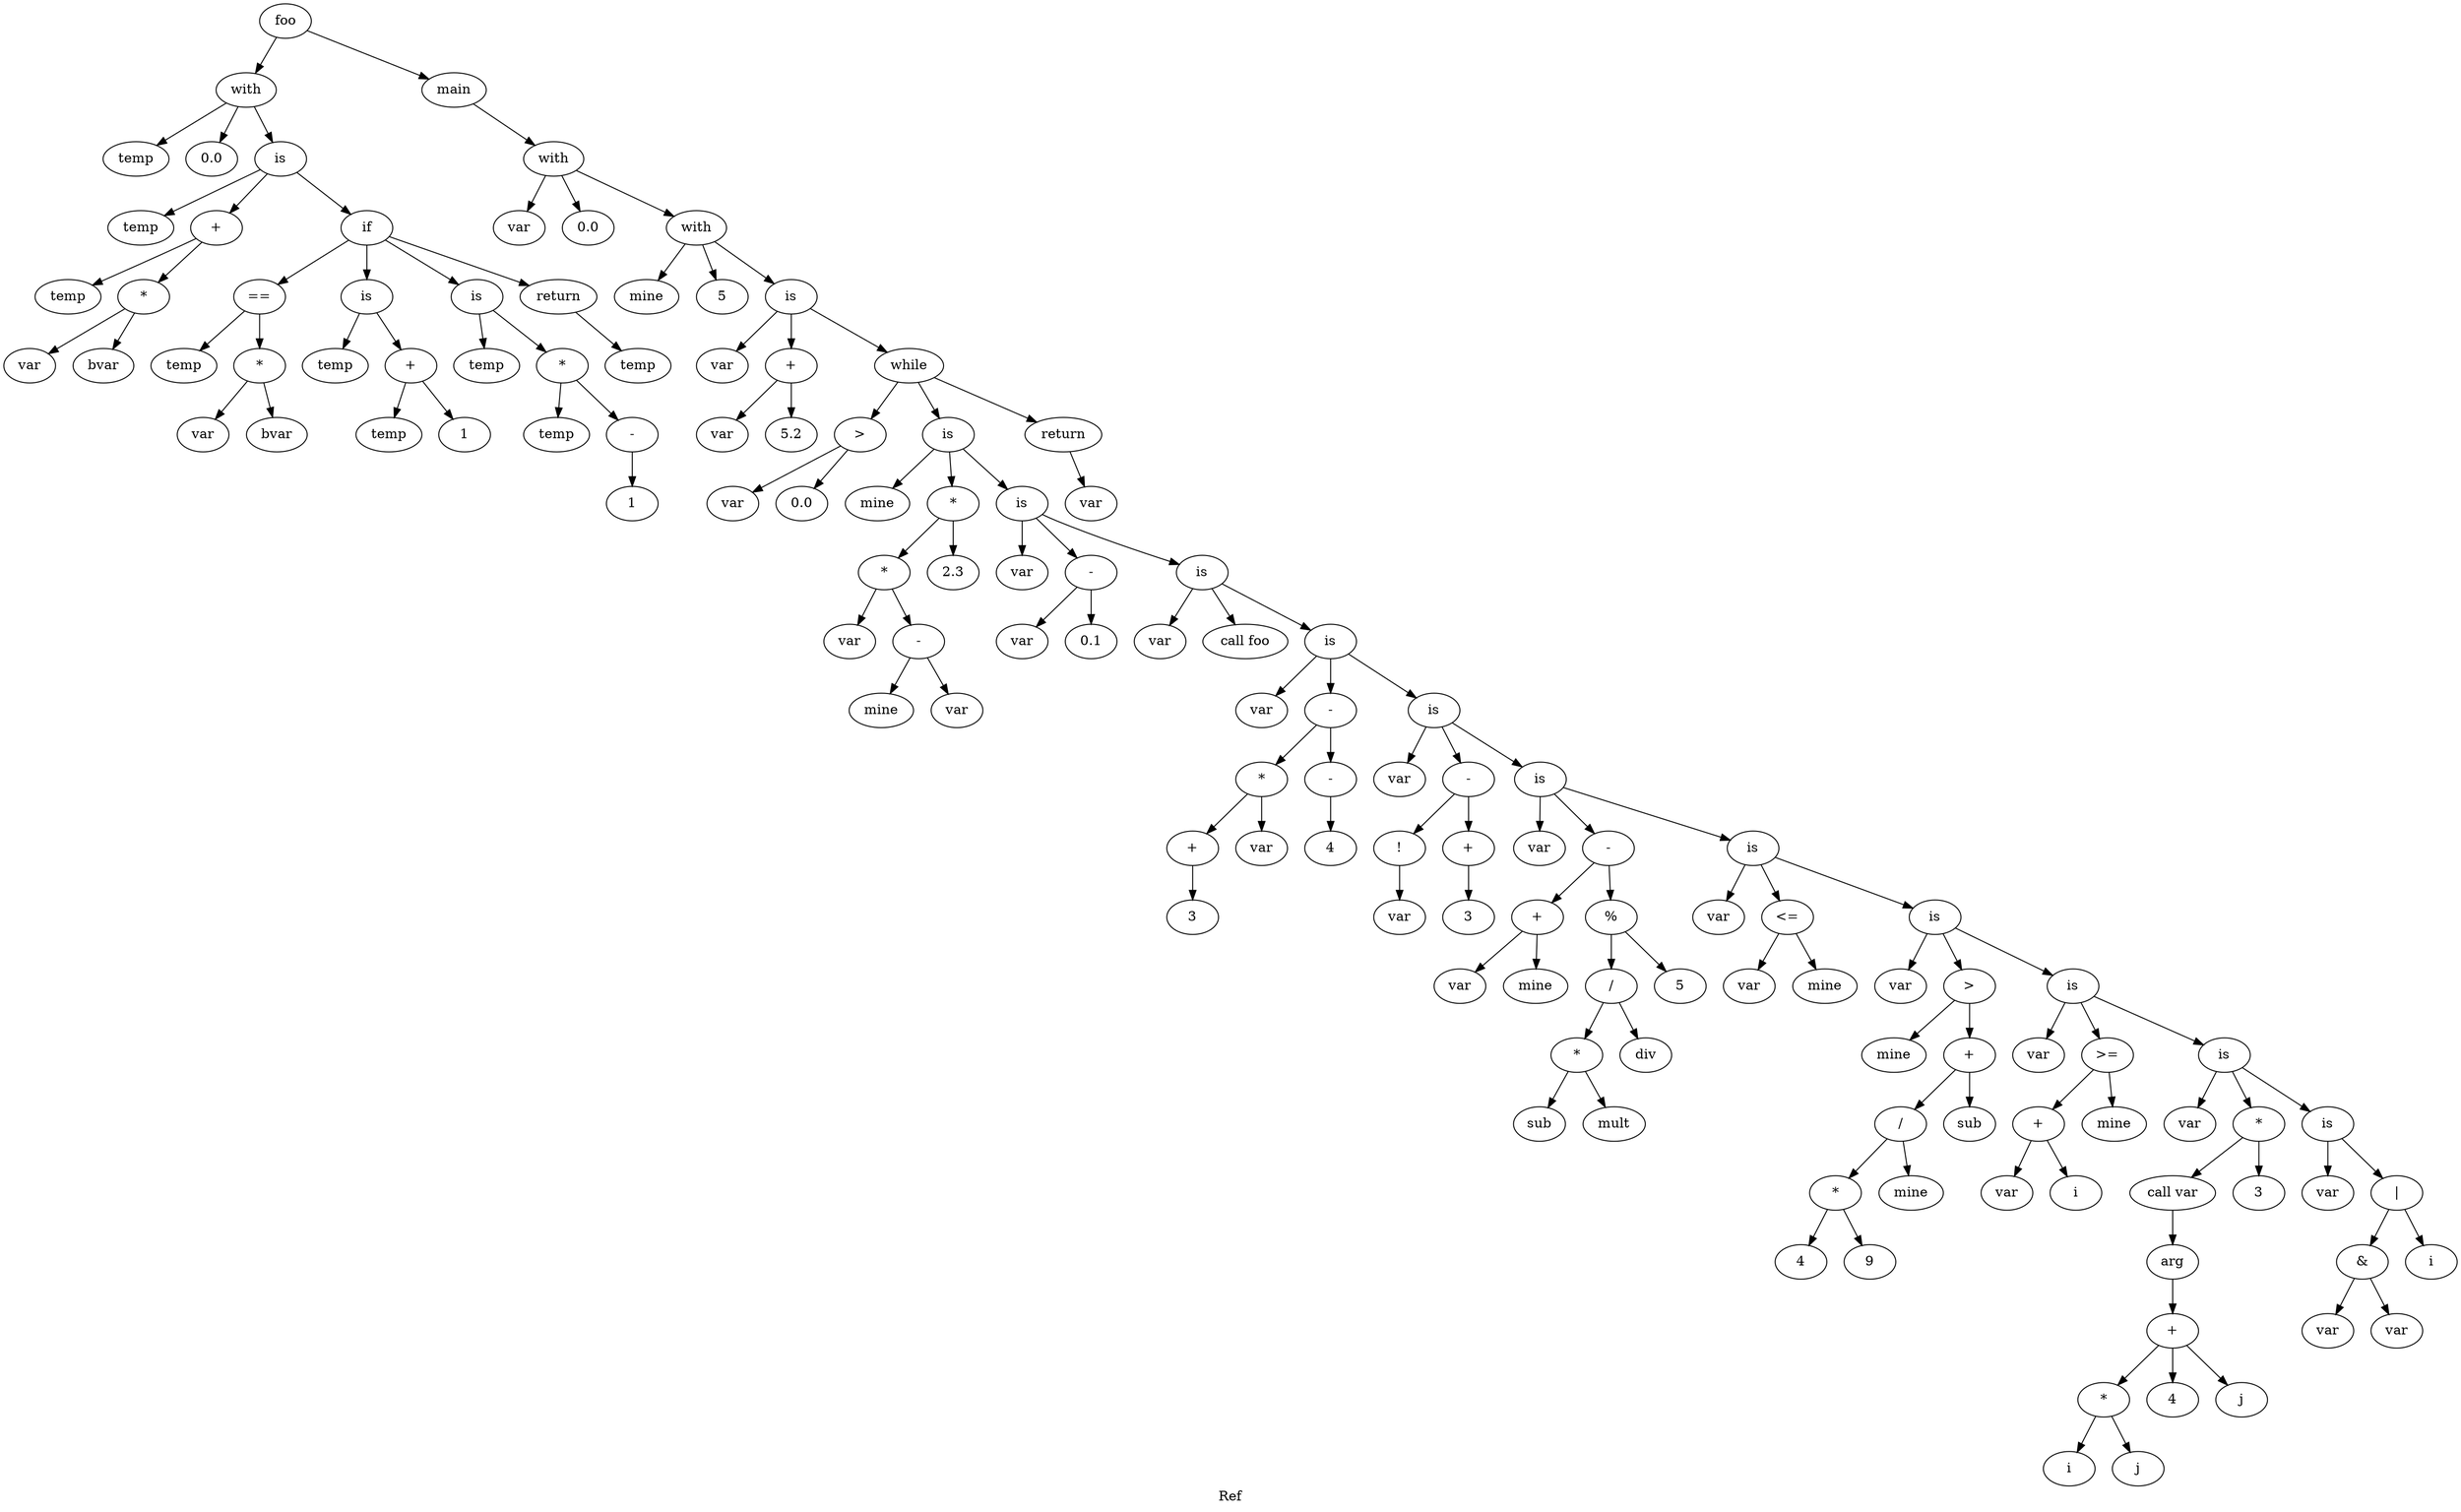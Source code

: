 digraph grafo {
  label="Ref";
  88167088652400 [ label="foo" ];
  88167088652400 -> 88167088652592;
  88167088652592 [ label="with" ];
  88167088652592 -> 88167088652496;
  88167088652496 [ label="temp" ];
  88167088652592 -> 88167088652544;
  88167088652544 [ label="0.0" ];
  88167088652592 -> 88167088652928;
  88167088652928 [ label="is" ];
  88167088652928 -> 88167088652880;
  88167088652880 [ label="temp" ];
  88167088652928 -> 88167088652832;
  88167088652832 [ label="+" ];
  88167088652832 -> 88167088652640;
  88167088652640 [ label="temp" ];
  88167088652832 -> 88167088652784;
  88167088652784 [ label="*" ];
  88167088652784 -> 88167088652688;
  88167088652688 [ label="var" ];
  88167088652784 -> 88167088652736;
  88167088652736 [ label="bvar" ];
  88167088652928 -> 88167088653744;
  88167088653744 [ label="if" ];
  88167088653744 -> 88167088653168;
  88167088653168 [ label="==" ];
  88167088653168 -> 88167088652976;
  88167088652976 [ label="temp" ];
  88167088653168 -> 88167088653120;
  88167088653120 [ label="*" ];
  88167088653120 -> 88167088653024;
  88167088653024 [ label="var" ];
  88167088653120 -> 88167088653072;
  88167088653072 [ label="bvar" ];
  88167088653744 -> 88167088653408;
  88167088653408 [ label="is" ];
  88167088653408 -> 88167088653360;
  88167088653360 [ label="temp" ];
  88167088653408 -> 88167088653312;
  88167088653312 [ label="+" ];
  88167088653312 -> 88167088653216;
  88167088653216 [ label="temp" ];
  88167088653312 -> 88167088653264;
  88167088653264 [ label="1" ];
  88167088653744 -> 88167088653696;
  88167088653696 [ label="is" ];
  88167088653696 -> 88167088653648;
  88167088653648 [ label="temp" ];
  88167088653696 -> 88167088653600;
  88167088653600 [ label="*" ];
  88167088653600 -> 88167088653456;
  88167088653456 [ label="temp" ];
  88167088653600 -> 88167088653552;
  88167088653552 [ label="-" ];
  88167088653552 -> 88167088653504;
  88167088653504 [ label="1" ];
  88167088653744 -> 88167088653888;
  88167088653888 [ label="return" ];
  88167088653888 -> 88167088653840;
  88167088653840 [ label="temp" ];
  88167088652400 -> 88167088654080;
  88167088654080 [ label="main" ];
  88167088654080 -> 88167088654224;
  88167088654224 [ label="with" ];
  88167088654224 -> 88167088654128;
  88167088654128 [ label="var" ];
  88167088654224 -> 88167088654176;
  88167088654176 [ label="0.0" ];
  88167088654224 -> 88167088654368;
  88167088654368 [ label="with" ];
  88167088654368 -> 88167088654272;
  88167088654272 [ label="mine" ];
  88167088654368 -> 88167088654320;
  88167088654320 [ label="5" ];
  88167088654368 -> 88167088654608;
  88167088654608 [ label="is" ];
  88167088654608 -> 88167088654560;
  88167088654560 [ label="var" ];
  88167088654608 -> 88167088654512;
  88167088654512 [ label="+" ];
  88167088654512 -> 88167088654416;
  88167088654416 [ label="var" ];
  88167088654512 -> 88167088654464;
  88167088654464 [ label="5.2" ];
  88167088654608 -> 88167088659552;
  88167088659552 [ label="while" ];
  88167088659552 -> 88167088654752;
  88167088654752 [ label=">" ];
  88167088654752 -> 88167088654656;
  88167088654656 [ label="var" ];
  88167088654752 -> 88167088654704;
  88167088654704 [ label="0.0" ];
  88167088659552 -> 88167088655184;
  88167088655184 [ label="is" ];
  88167088655184 -> 88167088655136;
  88167088655136 [ label="mine" ];
  88167088655184 -> 88167088655088;
  88167088655088 [ label="*" ];
  88167088655088 -> 88167088654992;
  88167088654992 [ label="*" ];
  88167088654992 -> 88167088654800;
  88167088654800 [ label="var" ];
  88167088654992 -> 88167088654944;
  88167088654944 [ label="-" ];
  88167088654944 -> 88167088654848;
  88167088654848 [ label="mine" ];
  88167088654944 -> 88167088654896;
  88167088654896 [ label="var" ];
  88167088655088 -> 88167088655040;
  88167088655040 [ label="2.3" ];
  88167088655184 -> 88167088655424;
  88167088655424 [ label="is" ];
  88167088655424 -> 88167088655376;
  88167088655376 [ label="var" ];
  88167088655424 -> 88167088655328;
  88167088655328 [ label="-" ];
  88167088655328 -> 88167088655232;
  88167088655232 [ label="var" ];
  88167088655328 -> 88167088655280;
  88167088655280 [ label="0.1" ];
  88167088655424 -> 88167088655568;
  88167088655568 [ label="is" ];
  88167088655568 -> 88167088655520;
  88167088655520 [ label="var" ];
  88167088655568 -> 88167088655472;
  88167088655472 [ label="call foo" ];
  88167088655568 -> 88167088656000;
  88167088656000 [ label="is" ];
  88167088656000 -> 88167088655952;
  88167088655952 [ label="var" ];
  88167088656000 -> 88167088655904;
  88167088655904 [ label="-" ];
  88167088655904 -> 88167088655760;
  88167088655760 [ label="*" ];
  88167088655760 -> 88167088655664;
  88167088655664 [ label="+" ];
  88167088655664 -> 88167088655616;
  88167088655616 [ label="3" ];
  88167088655760 -> 88167088655712;
  88167088655712 [ label="var" ];
  88167088655904 -> 88167088655856;
  88167088655856 [ label="-" ];
  88167088655856 -> 88167088655808;
  88167088655808 [ label="4" ];
  88167088656000 -> 88167088656336;
  88167088656336 [ label="is" ];
  88167088656336 -> 88167088656288;
  88167088656288 [ label="var" ];
  88167088656336 -> 88167088656240;
  88167088656240 [ label="-" ];
  88167088656240 -> 88167088656096;
  88167088656096 [ label="!" ];
  88167088656096 -> 88167088656048;
  88167088656048 [ label="var" ];
  88167088656240 -> 88167088656192;
  88167088656192 [ label="+" ];
  88167088656192 -> 88167088656144;
  88167088656144 [ label="3" ];
  88167088656336 -> 88167088656960;
  88167088656960 [ label="is" ];
  88167088656960 -> 88167088656912;
  88167088656912 [ label="var" ];
  88167088656960 -> 88167088656864;
  88167088656864 [ label="-" ];
  88167088656864 -> 88167088656480;
  88167088656480 [ label="+" ];
  88167088656480 -> 88167088656384;
  88167088656384 [ label="var" ];
  88167088656480 -> 88167088656432;
  88167088656432 [ label="mine" ];
  88167088656864 -> 88167088656816;
  88167088656816 [ label="%" ];
  88167088656816 -> 88167088656720;
  88167088656720 [ label="/" ];
  88167088656720 -> 88167088656624;
  88167088656624 [ label="*" ];
  88167088656624 -> 88167088656528;
  88167088656528 [ label="sub" ];
  88167088656624 -> 88167088656576;
  88167088656576 [ label="mult" ];
  88167088656720 -> 88167088656672;
  88167088656672 [ label="div" ];
  88167088656816 -> 88167088656768;
  88167088656768 [ label="5" ];
  88167088656960 -> 88167088657200;
  88167088657200 [ label="is" ];
  88167088657200 -> 88167088657152;
  88167088657152 [ label="var" ];
  88167088657200 -> 88167088657104;
  88167088657104 [ label="<=" ];
  88167088657104 -> 88167088657008;
  88167088657008 [ label="var" ];
  88167088657104 -> 88167088657056;
  88167088657056 [ label="mine" ];
  88167088657200 -> 88167088657728;
  88167088657728 [ label="is" ];
  88167088657728 -> 88167088657680;
  88167088657680 [ label="var" ];
  88167088657728 -> 88167088657632;
  88167088657632 [ label=">" ];
  88167088657632 -> 88167088657248;
  88167088657248 [ label="mine" ];
  88167088657632 -> 88167088657584;
  88167088657584 [ label="+" ];
  88167088657584 -> 88167088657488;
  88167088657488 [ label="/" ];
  88167088657488 -> 88167088657392;
  88167088657392 [ label="*" ];
  88167088657392 -> 88167088657296;
  88167088657296 [ label="4" ];
  88167088657392 -> 88167088657344;
  88167088657344 [ label="9" ];
  88167088657488 -> 88167088657440;
  88167088657440 [ label="mine" ];
  88167088657584 -> 88167088657536;
  88167088657536 [ label="sub" ];
  88167088657728 -> 88167088658064;
  88167088658064 [ label="is" ];
  88167088658064 -> 88167088658016;
  88167088658016 [ label="var" ];
  88167088658064 -> 88167088657968;
  88167088657968 [ label=">=" ];
  88167088657968 -> 88167088657872;
  88167088657872 [ label="+" ];
  88167088657872 -> 88167088657776;
  88167088657776 [ label="var" ];
  88167088657872 -> 88167088657824;
  88167088657824 [ label="i" ];
  88167088657968 -> 88167088657920;
  88167088657920 [ label="mine" ];
  88167088658064 -> 88167088658688;
  88167088658688 [ label="is" ];
  88167088658688 -> 88167088658640;
  88167088658640 [ label="var" ];
  88167088658688 -> 88167088658592;
  88167088658592 [ label="*" ];
  88167088658592 -> 88167088658496;
  88167088658496 [ label="call var" ];
  88167088658496 -> 88167088658112;
  88167088658112 [ label="arg" ];
  88167088658112 -> 88167088658352;
  88167088658352 [ label="+" ];
  88167088658352 -> 88167088658256;
  88167088658256 [ label="*" ];
  88167088658256 -> 88167088658160;
  88167088658160 [ label="i" ];
  88167088658256 -> 88167088658208;
  88167088658208 [ label="j" ];
  88167088658352 -> 88167088658304;
  88167088658304 [ label="4" ];
  88167088658352 -> 88167088658400;
  88167088658400 [ label="j" ];
  88167088658592 -> 88167088658544;
  88167088658544 [ label="3" ];
  88167088658688 -> 88167088659024;
  88167088659024 [ label="is" ];
  88167088659024 -> 88167088658976;
  88167088658976 [ label="var" ];
  88167088659024 -> 88167088658928;
  88167088658928 [ label="|" ];
  88167088658928 -> 88167088658832;
  88167088658832 [ label="&" ];
  88167088658832 -> 88167088658736;
  88167088658736 [ label="var" ];
  88167088658832 -> 88167088658784;
  88167088658784 [ label="var" ];
  88167088658928 -> 88167088658880;
  88167088658880 [ label="i" ];
  88167088659552 -> 88167088659648;
  88167088659648 [ label="return" ];
  88167088659648 -> 88167088659600;
  88167088659600 [ label="var" ];
}
